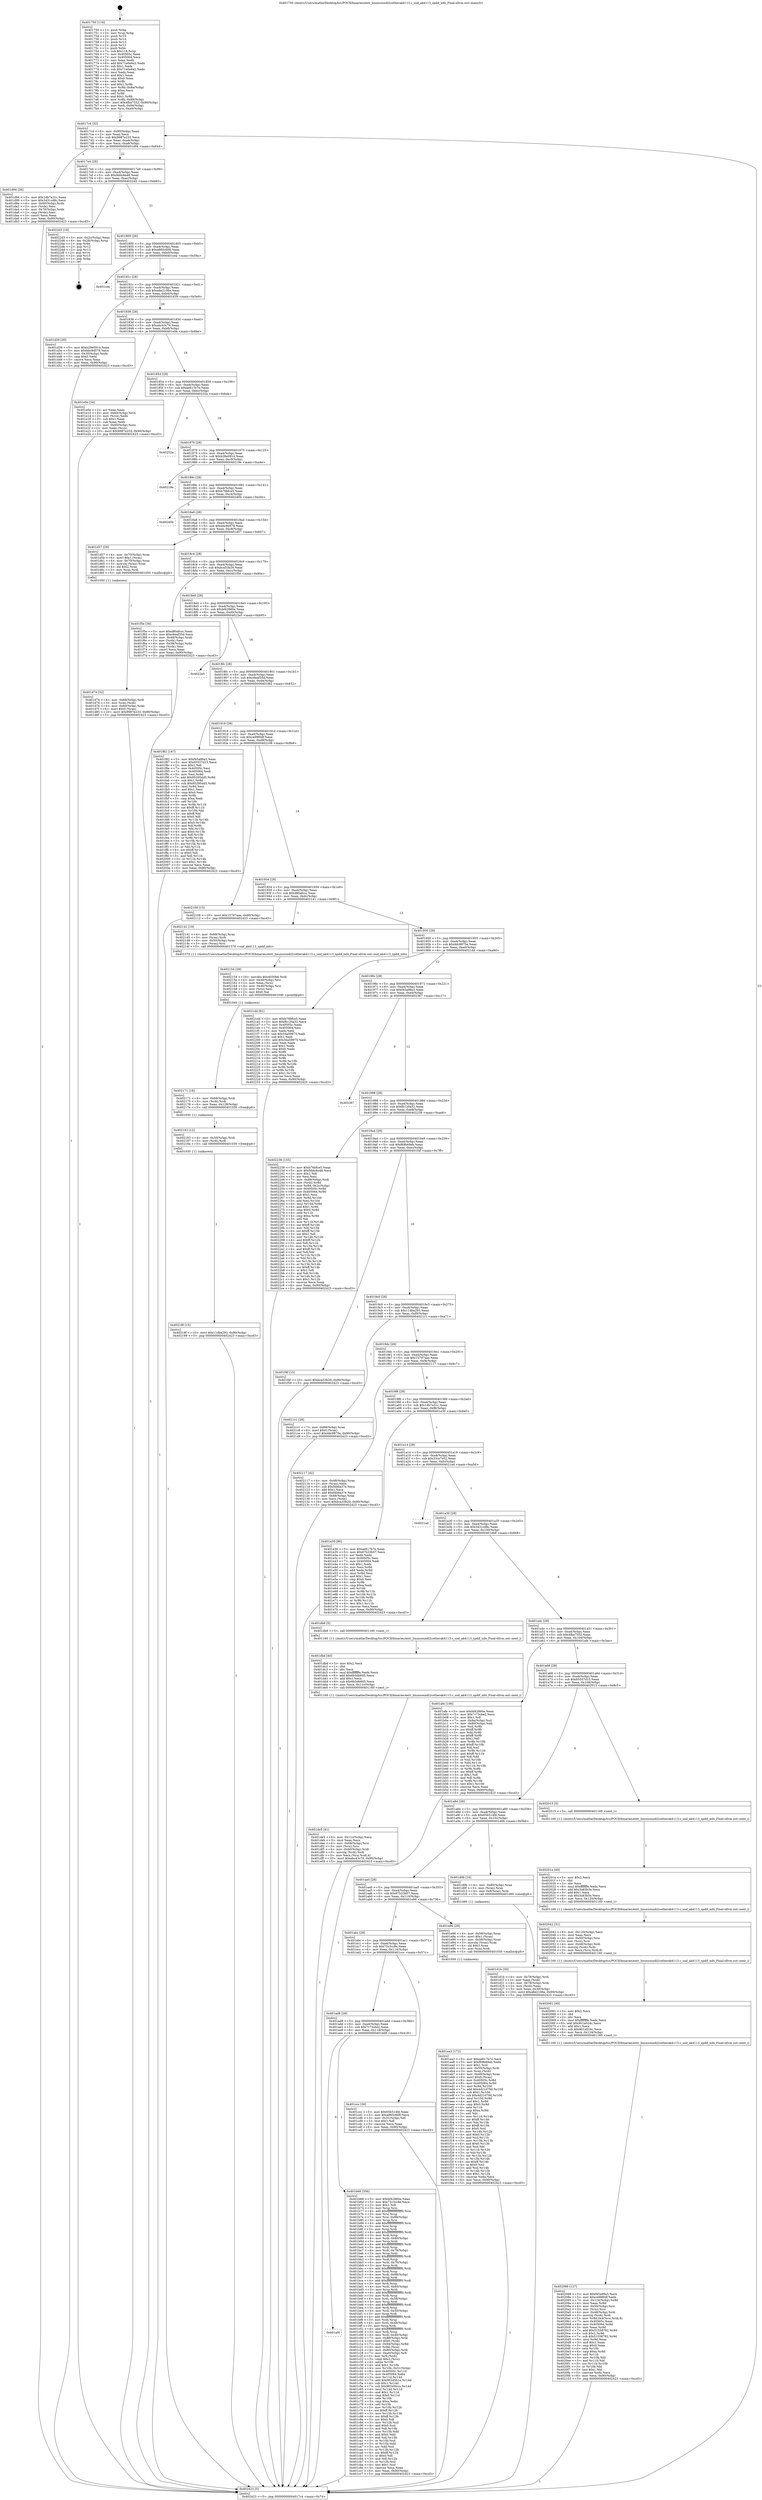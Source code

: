 digraph "0x401750" {
  label = "0x401750 (/mnt/c/Users/mathe/Desktop/tcc/POCII/binaries/extr_linuxsoundi2cotherak4113.c_snd_ak4113_spdif_info_Final-ollvm.out::main(0))"
  labelloc = "t"
  node[shape=record]

  Entry [label="",width=0.3,height=0.3,shape=circle,fillcolor=black,style=filled]
  "0x4017c4" [label="{
     0x4017c4 [32]\l
     | [instrs]\l
     &nbsp;&nbsp;0x4017c4 \<+6\>: mov -0x90(%rbp),%eax\l
     &nbsp;&nbsp;0x4017ca \<+2\>: mov %eax,%ecx\l
     &nbsp;&nbsp;0x4017cc \<+6\>: sub $0x9987e233,%ecx\l
     &nbsp;&nbsp;0x4017d2 \<+6\>: mov %eax,-0xa4(%rbp)\l
     &nbsp;&nbsp;0x4017d8 \<+6\>: mov %ecx,-0xa8(%rbp)\l
     &nbsp;&nbsp;0x4017de \<+6\>: je 0000000000401d94 \<main+0x644\>\l
  }"]
  "0x401d94" [label="{
     0x401d94 [36]\l
     | [instrs]\l
     &nbsp;&nbsp;0x401d94 \<+5\>: mov $0x1db7a31c,%eax\l
     &nbsp;&nbsp;0x401d99 \<+5\>: mov $0x3431cd8c,%ecx\l
     &nbsp;&nbsp;0x401d9e \<+4\>: mov -0x60(%rbp),%rdx\l
     &nbsp;&nbsp;0x401da2 \<+2\>: mov (%rdx),%esi\l
     &nbsp;&nbsp;0x401da4 \<+4\>: mov -0x70(%rbp),%rdx\l
     &nbsp;&nbsp;0x401da8 \<+2\>: cmp (%rdx),%esi\l
     &nbsp;&nbsp;0x401daa \<+3\>: cmovl %ecx,%eax\l
     &nbsp;&nbsp;0x401dad \<+6\>: mov %eax,-0x90(%rbp)\l
     &nbsp;&nbsp;0x401db3 \<+5\>: jmp 0000000000402423 \<main+0xcd3\>\l
  }"]
  "0x4017e4" [label="{
     0x4017e4 [28]\l
     | [instrs]\l
     &nbsp;&nbsp;0x4017e4 \<+5\>: jmp 00000000004017e9 \<main+0x99\>\l
     &nbsp;&nbsp;0x4017e9 \<+6\>: mov -0xa4(%rbp),%eax\l
     &nbsp;&nbsp;0x4017ef \<+5\>: sub $0x9ddc6e48,%eax\l
     &nbsp;&nbsp;0x4017f4 \<+6\>: mov %eax,-0xac(%rbp)\l
     &nbsp;&nbsp;0x4017fa \<+6\>: je 00000000004022d3 \<main+0xb83\>\l
  }"]
  Exit [label="",width=0.3,height=0.3,shape=circle,fillcolor=black,style=filled,peripheries=2]
  "0x4022d3" [label="{
     0x4022d3 [18]\l
     | [instrs]\l
     &nbsp;&nbsp;0x4022d3 \<+3\>: mov -0x2c(%rbp),%eax\l
     &nbsp;&nbsp;0x4022d6 \<+4\>: lea -0x28(%rbp),%rsp\l
     &nbsp;&nbsp;0x4022da \<+1\>: pop %rbx\l
     &nbsp;&nbsp;0x4022db \<+2\>: pop %r12\l
     &nbsp;&nbsp;0x4022dd \<+2\>: pop %r13\l
     &nbsp;&nbsp;0x4022df \<+2\>: pop %r14\l
     &nbsp;&nbsp;0x4022e1 \<+2\>: pop %r15\l
     &nbsp;&nbsp;0x4022e3 \<+1\>: pop %rbp\l
     &nbsp;&nbsp;0x4022e4 \<+1\>: ret\l
  }"]
  "0x401800" [label="{
     0x401800 [28]\l
     | [instrs]\l
     &nbsp;&nbsp;0x401800 \<+5\>: jmp 0000000000401805 \<main+0xb5\>\l
     &nbsp;&nbsp;0x401805 \<+6\>: mov -0xa4(%rbp),%eax\l
     &nbsp;&nbsp;0x40180b \<+5\>: sub $0xa865c608,%eax\l
     &nbsp;&nbsp;0x401810 \<+6\>: mov %eax,-0xb0(%rbp)\l
     &nbsp;&nbsp;0x401816 \<+6\>: je 0000000000401cea \<main+0x59a\>\l
  }"]
  "0x40218f" [label="{
     0x40218f [15]\l
     | [instrs]\l
     &nbsp;&nbsp;0x40218f \<+10\>: movl $0x11dba293,-0x90(%rbp)\l
     &nbsp;&nbsp;0x402199 \<+5\>: jmp 0000000000402423 \<main+0xcd3\>\l
  }"]
  "0x401cea" [label="{
     0x401cea\l
  }", style=dashed]
  "0x40181c" [label="{
     0x40181c [28]\l
     | [instrs]\l
     &nbsp;&nbsp;0x40181c \<+5\>: jmp 0000000000401821 \<main+0xd1\>\l
     &nbsp;&nbsp;0x401821 \<+6\>: mov -0xa4(%rbp),%eax\l
     &nbsp;&nbsp;0x401827 \<+5\>: sub $0xa8e2106e,%eax\l
     &nbsp;&nbsp;0x40182c \<+6\>: mov %eax,-0xb4(%rbp)\l
     &nbsp;&nbsp;0x401832 \<+6\>: je 0000000000401d39 \<main+0x5e9\>\l
  }"]
  "0x402183" [label="{
     0x402183 [12]\l
     | [instrs]\l
     &nbsp;&nbsp;0x402183 \<+4\>: mov -0x50(%rbp),%rdi\l
     &nbsp;&nbsp;0x402187 \<+3\>: mov (%rdi),%rdi\l
     &nbsp;&nbsp;0x40218a \<+5\>: call 0000000000401030 \<free@plt\>\l
     | [calls]\l
     &nbsp;&nbsp;0x401030 \{1\} (unknown)\l
  }"]
  "0x401d39" [label="{
     0x401d39 [30]\l
     | [instrs]\l
     &nbsp;&nbsp;0x401d39 \<+5\>: mov $0xb28e0914,%eax\l
     &nbsp;&nbsp;0x401d3e \<+5\>: mov $0xbbc9d578,%ecx\l
     &nbsp;&nbsp;0x401d43 \<+3\>: mov -0x30(%rbp),%edx\l
     &nbsp;&nbsp;0x401d46 \<+3\>: cmp $0x0,%edx\l
     &nbsp;&nbsp;0x401d49 \<+3\>: cmove %ecx,%eax\l
     &nbsp;&nbsp;0x401d4c \<+6\>: mov %eax,-0x90(%rbp)\l
     &nbsp;&nbsp;0x401d52 \<+5\>: jmp 0000000000402423 \<main+0xcd3\>\l
  }"]
  "0x401838" [label="{
     0x401838 [28]\l
     | [instrs]\l
     &nbsp;&nbsp;0x401838 \<+5\>: jmp 000000000040183d \<main+0xed\>\l
     &nbsp;&nbsp;0x40183d \<+6\>: mov -0xa4(%rbp),%eax\l
     &nbsp;&nbsp;0x401843 \<+5\>: sub $0xabc43c76,%eax\l
     &nbsp;&nbsp;0x401848 \<+6\>: mov %eax,-0xb8(%rbp)\l
     &nbsp;&nbsp;0x40184e \<+6\>: je 0000000000401e0e \<main+0x6be\>\l
  }"]
  "0x402171" [label="{
     0x402171 [18]\l
     | [instrs]\l
     &nbsp;&nbsp;0x402171 \<+4\>: mov -0x68(%rbp),%rdi\l
     &nbsp;&nbsp;0x402175 \<+3\>: mov (%rdi),%rdi\l
     &nbsp;&nbsp;0x402178 \<+6\>: mov %eax,-0x128(%rbp)\l
     &nbsp;&nbsp;0x40217e \<+5\>: call 0000000000401030 \<free@plt\>\l
     | [calls]\l
     &nbsp;&nbsp;0x401030 \{1\} (unknown)\l
  }"]
  "0x401e0e" [label="{
     0x401e0e [34]\l
     | [instrs]\l
     &nbsp;&nbsp;0x401e0e \<+2\>: xor %eax,%eax\l
     &nbsp;&nbsp;0x401e10 \<+4\>: mov -0x60(%rbp),%rcx\l
     &nbsp;&nbsp;0x401e14 \<+2\>: mov (%rcx),%edx\l
     &nbsp;&nbsp;0x401e16 \<+3\>: sub $0x1,%eax\l
     &nbsp;&nbsp;0x401e19 \<+2\>: sub %eax,%edx\l
     &nbsp;&nbsp;0x401e1b \<+4\>: mov -0x60(%rbp),%rcx\l
     &nbsp;&nbsp;0x401e1f \<+2\>: mov %edx,(%rcx)\l
     &nbsp;&nbsp;0x401e21 \<+10\>: movl $0x9987e233,-0x90(%rbp)\l
     &nbsp;&nbsp;0x401e2b \<+5\>: jmp 0000000000402423 \<main+0xcd3\>\l
  }"]
  "0x401854" [label="{
     0x401854 [28]\l
     | [instrs]\l
     &nbsp;&nbsp;0x401854 \<+5\>: jmp 0000000000401859 \<main+0x109\>\l
     &nbsp;&nbsp;0x401859 \<+6\>: mov -0xa4(%rbp),%eax\l
     &nbsp;&nbsp;0x40185f \<+5\>: sub $0xae617b7e,%eax\l
     &nbsp;&nbsp;0x401864 \<+6\>: mov %eax,-0xbc(%rbp)\l
     &nbsp;&nbsp;0x40186a \<+6\>: je 000000000040232a \<main+0xbda\>\l
  }"]
  "0x402154" [label="{
     0x402154 [29]\l
     | [instrs]\l
     &nbsp;&nbsp;0x402154 \<+10\>: movabs $0x4030b6,%rdi\l
     &nbsp;&nbsp;0x40215e \<+4\>: mov -0x40(%rbp),%rsi\l
     &nbsp;&nbsp;0x402162 \<+2\>: mov %eax,(%rsi)\l
     &nbsp;&nbsp;0x402164 \<+4\>: mov -0x40(%rbp),%rsi\l
     &nbsp;&nbsp;0x402168 \<+2\>: mov (%rsi),%esi\l
     &nbsp;&nbsp;0x40216a \<+2\>: mov $0x0,%al\l
     &nbsp;&nbsp;0x40216c \<+5\>: call 0000000000401040 \<printf@plt\>\l
     | [calls]\l
     &nbsp;&nbsp;0x401040 \{1\} (unknown)\l
  }"]
  "0x40232a" [label="{
     0x40232a\l
  }", style=dashed]
  "0x401870" [label="{
     0x401870 [28]\l
     | [instrs]\l
     &nbsp;&nbsp;0x401870 \<+5\>: jmp 0000000000401875 \<main+0x125\>\l
     &nbsp;&nbsp;0x401875 \<+6\>: mov -0xa4(%rbp),%eax\l
     &nbsp;&nbsp;0x40187b \<+5\>: sub $0xb28e0914,%eax\l
     &nbsp;&nbsp;0x401880 \<+6\>: mov %eax,-0xc0(%rbp)\l
     &nbsp;&nbsp;0x401886 \<+6\>: je 000000000040219e \<main+0xa4e\>\l
  }"]
  "0x402089" [label="{
     0x402089 [127]\l
     | [instrs]\l
     &nbsp;&nbsp;0x402089 \<+5\>: mov $0xf45a99a3,%ecx\l
     &nbsp;&nbsp;0x40208e \<+5\>: mov $0xce99f0df,%edx\l
     &nbsp;&nbsp;0x402093 \<+7\>: mov -0x124(%rbp),%r8d\l
     &nbsp;&nbsp;0x40209a \<+4\>: imul %eax,%r8d\l
     &nbsp;&nbsp;0x40209e \<+4\>: mov -0x50(%rbp),%rsi\l
     &nbsp;&nbsp;0x4020a2 \<+3\>: mov (%rsi),%rsi\l
     &nbsp;&nbsp;0x4020a5 \<+4\>: mov -0x48(%rbp),%rdi\l
     &nbsp;&nbsp;0x4020a9 \<+3\>: movslq (%rdi),%rdi\l
     &nbsp;&nbsp;0x4020ac \<+5\>: mov %r8d,0x4(%rsi,%rdi,8)\l
     &nbsp;&nbsp;0x4020b1 \<+7\>: mov 0x40505c,%eax\l
     &nbsp;&nbsp;0x4020b8 \<+8\>: mov 0x405064,%r8d\l
     &nbsp;&nbsp;0x4020c0 \<+3\>: mov %eax,%r9d\l
     &nbsp;&nbsp;0x4020c3 \<+7\>: add $0x51558782,%r9d\l
     &nbsp;&nbsp;0x4020ca \<+4\>: sub $0x1,%r9d\l
     &nbsp;&nbsp;0x4020ce \<+7\>: sub $0x51558782,%r9d\l
     &nbsp;&nbsp;0x4020d5 \<+4\>: imul %r9d,%eax\l
     &nbsp;&nbsp;0x4020d9 \<+3\>: and $0x1,%eax\l
     &nbsp;&nbsp;0x4020dc \<+3\>: cmp $0x0,%eax\l
     &nbsp;&nbsp;0x4020df \<+4\>: sete %r10b\l
     &nbsp;&nbsp;0x4020e3 \<+4\>: cmp $0xa,%r8d\l
     &nbsp;&nbsp;0x4020e7 \<+4\>: setl %r11b\l
     &nbsp;&nbsp;0x4020eb \<+3\>: mov %r10b,%bl\l
     &nbsp;&nbsp;0x4020ee \<+3\>: and %r11b,%bl\l
     &nbsp;&nbsp;0x4020f1 \<+3\>: xor %r11b,%r10b\l
     &nbsp;&nbsp;0x4020f4 \<+3\>: or %r10b,%bl\l
     &nbsp;&nbsp;0x4020f7 \<+3\>: test $0x1,%bl\l
     &nbsp;&nbsp;0x4020fa \<+3\>: cmovne %edx,%ecx\l
     &nbsp;&nbsp;0x4020fd \<+6\>: mov %ecx,-0x90(%rbp)\l
     &nbsp;&nbsp;0x402103 \<+5\>: jmp 0000000000402423 \<main+0xcd3\>\l
  }"]
  "0x40219e" [label="{
     0x40219e\l
  }", style=dashed]
  "0x40188c" [label="{
     0x40188c [28]\l
     | [instrs]\l
     &nbsp;&nbsp;0x40188c \<+5\>: jmp 0000000000401891 \<main+0x141\>\l
     &nbsp;&nbsp;0x401891 \<+6\>: mov -0xa4(%rbp),%eax\l
     &nbsp;&nbsp;0x401897 \<+5\>: sub $0xb76bfce5,%eax\l
     &nbsp;&nbsp;0x40189c \<+6\>: mov %eax,-0xc4(%rbp)\l
     &nbsp;&nbsp;0x4018a2 \<+6\>: je 000000000040240b \<main+0xcbb\>\l
  }"]
  "0x402061" [label="{
     0x402061 [40]\l
     | [instrs]\l
     &nbsp;&nbsp;0x402061 \<+5\>: mov $0x2,%ecx\l
     &nbsp;&nbsp;0x402066 \<+1\>: cltd\l
     &nbsp;&nbsp;0x402067 \<+2\>: idiv %ecx\l
     &nbsp;&nbsp;0x402069 \<+6\>: imul $0xfffffffe,%edx,%ecx\l
     &nbsp;&nbsp;0x40206f \<+6\>: add $0x901a024c,%ecx\l
     &nbsp;&nbsp;0x402075 \<+3\>: add $0x1,%ecx\l
     &nbsp;&nbsp;0x402078 \<+6\>: sub $0x901a024c,%ecx\l
     &nbsp;&nbsp;0x40207e \<+6\>: mov %ecx,-0x124(%rbp)\l
     &nbsp;&nbsp;0x402084 \<+5\>: call 0000000000401160 \<next_i\>\l
     | [calls]\l
     &nbsp;&nbsp;0x401160 \{1\} (/mnt/c/Users/mathe/Desktop/tcc/POCII/binaries/extr_linuxsoundi2cotherak4113.c_snd_ak4113_spdif_info_Final-ollvm.out::next_i)\l
  }"]
  "0x40240b" [label="{
     0x40240b\l
  }", style=dashed]
  "0x4018a8" [label="{
     0x4018a8 [28]\l
     | [instrs]\l
     &nbsp;&nbsp;0x4018a8 \<+5\>: jmp 00000000004018ad \<main+0x15d\>\l
     &nbsp;&nbsp;0x4018ad \<+6\>: mov -0xa4(%rbp),%eax\l
     &nbsp;&nbsp;0x4018b3 \<+5\>: sub $0xbbc9d578,%eax\l
     &nbsp;&nbsp;0x4018b8 \<+6\>: mov %eax,-0xc8(%rbp)\l
     &nbsp;&nbsp;0x4018be \<+6\>: je 0000000000401d57 \<main+0x607\>\l
  }"]
  "0x402042" [label="{
     0x402042 [31]\l
     | [instrs]\l
     &nbsp;&nbsp;0x402042 \<+6\>: mov -0x120(%rbp),%ecx\l
     &nbsp;&nbsp;0x402048 \<+3\>: imul %eax,%ecx\l
     &nbsp;&nbsp;0x40204b \<+4\>: mov -0x50(%rbp),%rsi\l
     &nbsp;&nbsp;0x40204f \<+3\>: mov (%rsi),%rsi\l
     &nbsp;&nbsp;0x402052 \<+4\>: mov -0x48(%rbp),%rdi\l
     &nbsp;&nbsp;0x402056 \<+3\>: movslq (%rdi),%rdi\l
     &nbsp;&nbsp;0x402059 \<+3\>: mov %ecx,(%rsi,%rdi,8)\l
     &nbsp;&nbsp;0x40205c \<+5\>: call 0000000000401160 \<next_i\>\l
     | [calls]\l
     &nbsp;&nbsp;0x401160 \{1\} (/mnt/c/Users/mathe/Desktop/tcc/POCII/binaries/extr_linuxsoundi2cotherak4113.c_snd_ak4113_spdif_info_Final-ollvm.out::next_i)\l
  }"]
  "0x401d57" [label="{
     0x401d57 [29]\l
     | [instrs]\l
     &nbsp;&nbsp;0x401d57 \<+4\>: mov -0x70(%rbp),%rax\l
     &nbsp;&nbsp;0x401d5b \<+6\>: movl $0x1,(%rax)\l
     &nbsp;&nbsp;0x401d61 \<+4\>: mov -0x70(%rbp),%rax\l
     &nbsp;&nbsp;0x401d65 \<+3\>: movslq (%rax),%rax\l
     &nbsp;&nbsp;0x401d68 \<+4\>: shl $0x2,%rax\l
     &nbsp;&nbsp;0x401d6c \<+3\>: mov %rax,%rdi\l
     &nbsp;&nbsp;0x401d6f \<+5\>: call 0000000000401050 \<malloc@plt\>\l
     | [calls]\l
     &nbsp;&nbsp;0x401050 \{1\} (unknown)\l
  }"]
  "0x4018c4" [label="{
     0x4018c4 [28]\l
     | [instrs]\l
     &nbsp;&nbsp;0x4018c4 \<+5\>: jmp 00000000004018c9 \<main+0x179\>\l
     &nbsp;&nbsp;0x4018c9 \<+6\>: mov -0xa4(%rbp),%eax\l
     &nbsp;&nbsp;0x4018cf \<+5\>: sub $0xbca33b29,%eax\l
     &nbsp;&nbsp;0x4018d4 \<+6\>: mov %eax,-0xcc(%rbp)\l
     &nbsp;&nbsp;0x4018da \<+6\>: je 0000000000401f5e \<main+0x80e\>\l
  }"]
  "0x40201a" [label="{
     0x40201a [40]\l
     | [instrs]\l
     &nbsp;&nbsp;0x40201a \<+5\>: mov $0x2,%ecx\l
     &nbsp;&nbsp;0x40201f \<+1\>: cltd\l
     &nbsp;&nbsp;0x402020 \<+2\>: idiv %ecx\l
     &nbsp;&nbsp;0x402022 \<+6\>: imul $0xfffffffe,%edx,%ecx\l
     &nbsp;&nbsp;0x402028 \<+6\>: add $0x3a83b3e,%ecx\l
     &nbsp;&nbsp;0x40202e \<+3\>: add $0x1,%ecx\l
     &nbsp;&nbsp;0x402031 \<+6\>: sub $0x3a83b3e,%ecx\l
     &nbsp;&nbsp;0x402037 \<+6\>: mov %ecx,-0x120(%rbp)\l
     &nbsp;&nbsp;0x40203d \<+5\>: call 0000000000401160 \<next_i\>\l
     | [calls]\l
     &nbsp;&nbsp;0x401160 \{1\} (/mnt/c/Users/mathe/Desktop/tcc/POCII/binaries/extr_linuxsoundi2cotherak4113.c_snd_ak4113_spdif_info_Final-ollvm.out::next_i)\l
  }"]
  "0x401f5e" [label="{
     0x401f5e [36]\l
     | [instrs]\l
     &nbsp;&nbsp;0x401f5e \<+5\>: mov $0xd80afccc,%eax\l
     &nbsp;&nbsp;0x401f63 \<+5\>: mov $0xc6eaf35d,%ecx\l
     &nbsp;&nbsp;0x401f68 \<+4\>: mov -0x48(%rbp),%rdx\l
     &nbsp;&nbsp;0x401f6c \<+2\>: mov (%rdx),%esi\l
     &nbsp;&nbsp;0x401f6e \<+4\>: mov -0x58(%rbp),%rdx\l
     &nbsp;&nbsp;0x401f72 \<+2\>: cmp (%rdx),%esi\l
     &nbsp;&nbsp;0x401f74 \<+3\>: cmovl %ecx,%eax\l
     &nbsp;&nbsp;0x401f77 \<+6\>: mov %eax,-0x90(%rbp)\l
     &nbsp;&nbsp;0x401f7d \<+5\>: jmp 0000000000402423 \<main+0xcd3\>\l
  }"]
  "0x4018e0" [label="{
     0x4018e0 [28]\l
     | [instrs]\l
     &nbsp;&nbsp;0x4018e0 \<+5\>: jmp 00000000004018e5 \<main+0x195\>\l
     &nbsp;&nbsp;0x4018e5 \<+6\>: mov -0xa4(%rbp),%eax\l
     &nbsp;&nbsp;0x4018eb \<+5\>: sub $0xbf42860e,%eax\l
     &nbsp;&nbsp;0x4018f0 \<+6\>: mov %eax,-0xd0(%rbp)\l
     &nbsp;&nbsp;0x4018f6 \<+6\>: je 00000000004022e5 \<main+0xb95\>\l
  }"]
  "0x401ea3" [label="{
     0x401ea3 [172]\l
     | [instrs]\l
     &nbsp;&nbsp;0x401ea3 \<+5\>: mov $0xae617b7e,%ecx\l
     &nbsp;&nbsp;0x401ea8 \<+5\>: mov $0xf69b69eb,%edx\l
     &nbsp;&nbsp;0x401ead \<+3\>: mov $0x1,%sil\l
     &nbsp;&nbsp;0x401eb0 \<+4\>: mov -0x50(%rbp),%rdi\l
     &nbsp;&nbsp;0x401eb4 \<+3\>: mov %rax,(%rdi)\l
     &nbsp;&nbsp;0x401eb7 \<+4\>: mov -0x48(%rbp),%rax\l
     &nbsp;&nbsp;0x401ebb \<+6\>: movl $0x0,(%rax)\l
     &nbsp;&nbsp;0x401ec1 \<+8\>: mov 0x40505c,%r8d\l
     &nbsp;&nbsp;0x401ec9 \<+8\>: mov 0x405064,%r9d\l
     &nbsp;&nbsp;0x401ed1 \<+3\>: mov %r8d,%r10d\l
     &nbsp;&nbsp;0x401ed4 \<+7\>: add $0x4d21d79d,%r10d\l
     &nbsp;&nbsp;0x401edb \<+4\>: sub $0x1,%r10d\l
     &nbsp;&nbsp;0x401edf \<+7\>: sub $0x4d21d79d,%r10d\l
     &nbsp;&nbsp;0x401ee6 \<+4\>: imul %r10d,%r8d\l
     &nbsp;&nbsp;0x401eea \<+4\>: and $0x1,%r8d\l
     &nbsp;&nbsp;0x401eee \<+4\>: cmp $0x0,%r8d\l
     &nbsp;&nbsp;0x401ef2 \<+4\>: sete %r11b\l
     &nbsp;&nbsp;0x401ef6 \<+4\>: cmp $0xa,%r9d\l
     &nbsp;&nbsp;0x401efa \<+3\>: setl %bl\l
     &nbsp;&nbsp;0x401efd \<+3\>: mov %r11b,%r14b\l
     &nbsp;&nbsp;0x401f00 \<+4\>: xor $0xff,%r14b\l
     &nbsp;&nbsp;0x401f04 \<+3\>: mov %bl,%r15b\l
     &nbsp;&nbsp;0x401f07 \<+4\>: xor $0xff,%r15b\l
     &nbsp;&nbsp;0x401f0b \<+4\>: xor $0x0,%sil\l
     &nbsp;&nbsp;0x401f0f \<+3\>: mov %r14b,%r12b\l
     &nbsp;&nbsp;0x401f12 \<+4\>: and $0x0,%r12b\l
     &nbsp;&nbsp;0x401f16 \<+3\>: and %sil,%r11b\l
     &nbsp;&nbsp;0x401f19 \<+3\>: mov %r15b,%r13b\l
     &nbsp;&nbsp;0x401f1c \<+4\>: and $0x0,%r13b\l
     &nbsp;&nbsp;0x401f20 \<+3\>: and %sil,%bl\l
     &nbsp;&nbsp;0x401f23 \<+3\>: or %r11b,%r12b\l
     &nbsp;&nbsp;0x401f26 \<+3\>: or %bl,%r13b\l
     &nbsp;&nbsp;0x401f29 \<+3\>: xor %r13b,%r12b\l
     &nbsp;&nbsp;0x401f2c \<+3\>: or %r15b,%r14b\l
     &nbsp;&nbsp;0x401f2f \<+4\>: xor $0xff,%r14b\l
     &nbsp;&nbsp;0x401f33 \<+4\>: or $0x0,%sil\l
     &nbsp;&nbsp;0x401f37 \<+3\>: and %sil,%r14b\l
     &nbsp;&nbsp;0x401f3a \<+3\>: or %r14b,%r12b\l
     &nbsp;&nbsp;0x401f3d \<+4\>: test $0x1,%r12b\l
     &nbsp;&nbsp;0x401f41 \<+3\>: cmovne %edx,%ecx\l
     &nbsp;&nbsp;0x401f44 \<+6\>: mov %ecx,-0x90(%rbp)\l
     &nbsp;&nbsp;0x401f4a \<+5\>: jmp 0000000000402423 \<main+0xcd3\>\l
  }"]
  "0x4022e5" [label="{
     0x4022e5\l
  }", style=dashed]
  "0x4018fc" [label="{
     0x4018fc [28]\l
     | [instrs]\l
     &nbsp;&nbsp;0x4018fc \<+5\>: jmp 0000000000401901 \<main+0x1b1\>\l
     &nbsp;&nbsp;0x401901 \<+6\>: mov -0xa4(%rbp),%eax\l
     &nbsp;&nbsp;0x401907 \<+5\>: sub $0xc6eaf35d,%eax\l
     &nbsp;&nbsp;0x40190c \<+6\>: mov %eax,-0xd4(%rbp)\l
     &nbsp;&nbsp;0x401912 \<+6\>: je 0000000000401f82 \<main+0x832\>\l
  }"]
  "0x401de5" [label="{
     0x401de5 [41]\l
     | [instrs]\l
     &nbsp;&nbsp;0x401de5 \<+6\>: mov -0x11c(%rbp),%ecx\l
     &nbsp;&nbsp;0x401deb \<+3\>: imul %eax,%ecx\l
     &nbsp;&nbsp;0x401dee \<+4\>: mov -0x68(%rbp),%rsi\l
     &nbsp;&nbsp;0x401df2 \<+3\>: mov (%rsi),%rsi\l
     &nbsp;&nbsp;0x401df5 \<+4\>: mov -0x60(%rbp),%rdi\l
     &nbsp;&nbsp;0x401df9 \<+3\>: movslq (%rdi),%rdi\l
     &nbsp;&nbsp;0x401dfc \<+3\>: mov %ecx,(%rsi,%rdi,4)\l
     &nbsp;&nbsp;0x401dff \<+10\>: movl $0xabc43c76,-0x90(%rbp)\l
     &nbsp;&nbsp;0x401e09 \<+5\>: jmp 0000000000402423 \<main+0xcd3\>\l
  }"]
  "0x401f82" [label="{
     0x401f82 [147]\l
     | [instrs]\l
     &nbsp;&nbsp;0x401f82 \<+5\>: mov $0xf45a99a3,%eax\l
     &nbsp;&nbsp;0x401f87 \<+5\>: mov $0x65557d15,%ecx\l
     &nbsp;&nbsp;0x401f8c \<+2\>: mov $0x1,%dl\l
     &nbsp;&nbsp;0x401f8e \<+7\>: mov 0x40505c,%esi\l
     &nbsp;&nbsp;0x401f95 \<+7\>: mov 0x405064,%edi\l
     &nbsp;&nbsp;0x401f9c \<+3\>: mov %esi,%r8d\l
     &nbsp;&nbsp;0x401f9f \<+7\>: add $0x85295dd5,%r8d\l
     &nbsp;&nbsp;0x401fa6 \<+4\>: sub $0x1,%r8d\l
     &nbsp;&nbsp;0x401faa \<+7\>: sub $0x85295dd5,%r8d\l
     &nbsp;&nbsp;0x401fb1 \<+4\>: imul %r8d,%esi\l
     &nbsp;&nbsp;0x401fb5 \<+3\>: and $0x1,%esi\l
     &nbsp;&nbsp;0x401fb8 \<+3\>: cmp $0x0,%esi\l
     &nbsp;&nbsp;0x401fbb \<+4\>: sete %r9b\l
     &nbsp;&nbsp;0x401fbf \<+3\>: cmp $0xa,%edi\l
     &nbsp;&nbsp;0x401fc2 \<+4\>: setl %r10b\l
     &nbsp;&nbsp;0x401fc6 \<+3\>: mov %r9b,%r11b\l
     &nbsp;&nbsp;0x401fc9 \<+4\>: xor $0xff,%r11b\l
     &nbsp;&nbsp;0x401fcd \<+3\>: mov %r10b,%bl\l
     &nbsp;&nbsp;0x401fd0 \<+3\>: xor $0xff,%bl\l
     &nbsp;&nbsp;0x401fd3 \<+3\>: xor $0x0,%dl\l
     &nbsp;&nbsp;0x401fd6 \<+3\>: mov %r11b,%r14b\l
     &nbsp;&nbsp;0x401fd9 \<+4\>: and $0x0,%r14b\l
     &nbsp;&nbsp;0x401fdd \<+3\>: and %dl,%r9b\l
     &nbsp;&nbsp;0x401fe0 \<+3\>: mov %bl,%r15b\l
     &nbsp;&nbsp;0x401fe3 \<+4\>: and $0x0,%r15b\l
     &nbsp;&nbsp;0x401fe7 \<+3\>: and %dl,%r10b\l
     &nbsp;&nbsp;0x401fea \<+3\>: or %r9b,%r14b\l
     &nbsp;&nbsp;0x401fed \<+3\>: or %r10b,%r15b\l
     &nbsp;&nbsp;0x401ff0 \<+3\>: xor %r15b,%r14b\l
     &nbsp;&nbsp;0x401ff3 \<+3\>: or %bl,%r11b\l
     &nbsp;&nbsp;0x401ff6 \<+4\>: xor $0xff,%r11b\l
     &nbsp;&nbsp;0x401ffa \<+3\>: or $0x0,%dl\l
     &nbsp;&nbsp;0x401ffd \<+3\>: and %dl,%r11b\l
     &nbsp;&nbsp;0x402000 \<+3\>: or %r11b,%r14b\l
     &nbsp;&nbsp;0x402003 \<+4\>: test $0x1,%r14b\l
     &nbsp;&nbsp;0x402007 \<+3\>: cmovne %ecx,%eax\l
     &nbsp;&nbsp;0x40200a \<+6\>: mov %eax,-0x90(%rbp)\l
     &nbsp;&nbsp;0x402010 \<+5\>: jmp 0000000000402423 \<main+0xcd3\>\l
  }"]
  "0x401918" [label="{
     0x401918 [28]\l
     | [instrs]\l
     &nbsp;&nbsp;0x401918 \<+5\>: jmp 000000000040191d \<main+0x1cd\>\l
     &nbsp;&nbsp;0x40191d \<+6\>: mov -0xa4(%rbp),%eax\l
     &nbsp;&nbsp;0x401923 \<+5\>: sub $0xce99f0df,%eax\l
     &nbsp;&nbsp;0x401928 \<+6\>: mov %eax,-0xd8(%rbp)\l
     &nbsp;&nbsp;0x40192e \<+6\>: je 0000000000402108 \<main+0x9b8\>\l
  }"]
  "0x401dbd" [label="{
     0x401dbd [40]\l
     | [instrs]\l
     &nbsp;&nbsp;0x401dbd \<+5\>: mov $0x2,%ecx\l
     &nbsp;&nbsp;0x401dc2 \<+1\>: cltd\l
     &nbsp;&nbsp;0x401dc3 \<+2\>: idiv %ecx\l
     &nbsp;&nbsp;0x401dc5 \<+6\>: imul $0xfffffffe,%edx,%ecx\l
     &nbsp;&nbsp;0x401dcb \<+6\>: add $0x6b3db605,%ecx\l
     &nbsp;&nbsp;0x401dd1 \<+3\>: add $0x1,%ecx\l
     &nbsp;&nbsp;0x401dd4 \<+6\>: sub $0x6b3db605,%ecx\l
     &nbsp;&nbsp;0x401dda \<+6\>: mov %ecx,-0x11c(%rbp)\l
     &nbsp;&nbsp;0x401de0 \<+5\>: call 0000000000401160 \<next_i\>\l
     | [calls]\l
     &nbsp;&nbsp;0x401160 \{1\} (/mnt/c/Users/mathe/Desktop/tcc/POCII/binaries/extr_linuxsoundi2cotherak4113.c_snd_ak4113_spdif_info_Final-ollvm.out::next_i)\l
  }"]
  "0x402108" [label="{
     0x402108 [15]\l
     | [instrs]\l
     &nbsp;&nbsp;0x402108 \<+10\>: movl $0x15797aae,-0x90(%rbp)\l
     &nbsp;&nbsp;0x402112 \<+5\>: jmp 0000000000402423 \<main+0xcd3\>\l
  }"]
  "0x401934" [label="{
     0x401934 [28]\l
     | [instrs]\l
     &nbsp;&nbsp;0x401934 \<+5\>: jmp 0000000000401939 \<main+0x1e9\>\l
     &nbsp;&nbsp;0x401939 \<+6\>: mov -0xa4(%rbp),%eax\l
     &nbsp;&nbsp;0x40193f \<+5\>: sub $0xd80afccc,%eax\l
     &nbsp;&nbsp;0x401944 \<+6\>: mov %eax,-0xdc(%rbp)\l
     &nbsp;&nbsp;0x40194a \<+6\>: je 0000000000402141 \<main+0x9f1\>\l
  }"]
  "0x401d74" [label="{
     0x401d74 [32]\l
     | [instrs]\l
     &nbsp;&nbsp;0x401d74 \<+4\>: mov -0x68(%rbp),%rdi\l
     &nbsp;&nbsp;0x401d78 \<+3\>: mov %rax,(%rdi)\l
     &nbsp;&nbsp;0x401d7b \<+4\>: mov -0x60(%rbp),%rax\l
     &nbsp;&nbsp;0x401d7f \<+6\>: movl $0x0,(%rax)\l
     &nbsp;&nbsp;0x401d85 \<+10\>: movl $0x9987e233,-0x90(%rbp)\l
     &nbsp;&nbsp;0x401d8f \<+5\>: jmp 0000000000402423 \<main+0xcd3\>\l
  }"]
  "0x402141" [label="{
     0x402141 [19]\l
     | [instrs]\l
     &nbsp;&nbsp;0x402141 \<+4\>: mov -0x68(%rbp),%rax\l
     &nbsp;&nbsp;0x402145 \<+3\>: mov (%rax),%rdi\l
     &nbsp;&nbsp;0x402148 \<+4\>: mov -0x50(%rbp),%rax\l
     &nbsp;&nbsp;0x40214c \<+3\>: mov (%rax),%rsi\l
     &nbsp;&nbsp;0x40214f \<+5\>: call 0000000000401570 \<snd_ak4113_spdif_info\>\l
     | [calls]\l
     &nbsp;&nbsp;0x401570 \{1\} (/mnt/c/Users/mathe/Desktop/tcc/POCII/binaries/extr_linuxsoundi2cotherak4113.c_snd_ak4113_spdif_info_Final-ollvm.out::snd_ak4113_spdif_info)\l
  }"]
  "0x401950" [label="{
     0x401950 [28]\l
     | [instrs]\l
     &nbsp;&nbsp;0x401950 \<+5\>: jmp 0000000000401955 \<main+0x205\>\l
     &nbsp;&nbsp;0x401955 \<+6\>: mov -0xa4(%rbp),%eax\l
     &nbsp;&nbsp;0x40195b \<+5\>: sub $0xddc9875e,%eax\l
     &nbsp;&nbsp;0x401960 \<+6\>: mov %eax,-0xe0(%rbp)\l
     &nbsp;&nbsp;0x401966 \<+6\>: je 00000000004021dd \<main+0xa8d\>\l
  }"]
  "0x401d1b" [label="{
     0x401d1b [30]\l
     | [instrs]\l
     &nbsp;&nbsp;0x401d1b \<+4\>: mov -0x78(%rbp),%rdi\l
     &nbsp;&nbsp;0x401d1f \<+2\>: mov %eax,(%rdi)\l
     &nbsp;&nbsp;0x401d21 \<+4\>: mov -0x78(%rbp),%rdi\l
     &nbsp;&nbsp;0x401d25 \<+2\>: mov (%rdi),%eax\l
     &nbsp;&nbsp;0x401d27 \<+3\>: mov %eax,-0x30(%rbp)\l
     &nbsp;&nbsp;0x401d2a \<+10\>: movl $0xa8e2106e,-0x90(%rbp)\l
     &nbsp;&nbsp;0x401d34 \<+5\>: jmp 0000000000402423 \<main+0xcd3\>\l
  }"]
  "0x4021dd" [label="{
     0x4021dd [91]\l
     | [instrs]\l
     &nbsp;&nbsp;0x4021dd \<+5\>: mov $0xb76bfce5,%eax\l
     &nbsp;&nbsp;0x4021e2 \<+5\>: mov $0xf6120a32,%ecx\l
     &nbsp;&nbsp;0x4021e7 \<+7\>: mov 0x40505c,%edx\l
     &nbsp;&nbsp;0x4021ee \<+7\>: mov 0x405064,%esi\l
     &nbsp;&nbsp;0x4021f5 \<+2\>: mov %edx,%edi\l
     &nbsp;&nbsp;0x4021f7 \<+6\>: sub $0x34a59975,%edi\l
     &nbsp;&nbsp;0x4021fd \<+3\>: sub $0x1,%edi\l
     &nbsp;&nbsp;0x402200 \<+6\>: add $0x34a59975,%edi\l
     &nbsp;&nbsp;0x402206 \<+3\>: imul %edi,%edx\l
     &nbsp;&nbsp;0x402209 \<+3\>: and $0x1,%edx\l
     &nbsp;&nbsp;0x40220c \<+3\>: cmp $0x0,%edx\l
     &nbsp;&nbsp;0x40220f \<+4\>: sete %r8b\l
     &nbsp;&nbsp;0x402213 \<+3\>: cmp $0xa,%esi\l
     &nbsp;&nbsp;0x402216 \<+4\>: setl %r9b\l
     &nbsp;&nbsp;0x40221a \<+3\>: mov %r8b,%r10b\l
     &nbsp;&nbsp;0x40221d \<+3\>: and %r9b,%r10b\l
     &nbsp;&nbsp;0x402220 \<+3\>: xor %r9b,%r8b\l
     &nbsp;&nbsp;0x402223 \<+3\>: or %r8b,%r10b\l
     &nbsp;&nbsp;0x402226 \<+4\>: test $0x1,%r10b\l
     &nbsp;&nbsp;0x40222a \<+3\>: cmovne %ecx,%eax\l
     &nbsp;&nbsp;0x40222d \<+6\>: mov %eax,-0x90(%rbp)\l
     &nbsp;&nbsp;0x402233 \<+5\>: jmp 0000000000402423 \<main+0xcd3\>\l
  }"]
  "0x40196c" [label="{
     0x40196c [28]\l
     | [instrs]\l
     &nbsp;&nbsp;0x40196c \<+5\>: jmp 0000000000401971 \<main+0x221\>\l
     &nbsp;&nbsp;0x401971 \<+6\>: mov -0xa4(%rbp),%eax\l
     &nbsp;&nbsp;0x401977 \<+5\>: sub $0xf45a99a3,%eax\l
     &nbsp;&nbsp;0x40197c \<+6\>: mov %eax,-0xe4(%rbp)\l
     &nbsp;&nbsp;0x401982 \<+6\>: je 0000000000402367 \<main+0xc17\>\l
  }"]
  "0x401af4" [label="{
     0x401af4\l
  }", style=dashed]
  "0x402367" [label="{
     0x402367\l
  }", style=dashed]
  "0x401988" [label="{
     0x401988 [28]\l
     | [instrs]\l
     &nbsp;&nbsp;0x401988 \<+5\>: jmp 000000000040198d \<main+0x23d\>\l
     &nbsp;&nbsp;0x40198d \<+6\>: mov -0xa4(%rbp),%eax\l
     &nbsp;&nbsp;0x401993 \<+5\>: sub $0xf6120a32,%eax\l
     &nbsp;&nbsp;0x401998 \<+6\>: mov %eax,-0xe8(%rbp)\l
     &nbsp;&nbsp;0x40199e \<+6\>: je 0000000000402238 \<main+0xae8\>\l
  }"]
  "0x401b68" [label="{
     0x401b68 [356]\l
     | [instrs]\l
     &nbsp;&nbsp;0x401b68 \<+5\>: mov $0xbf42860e,%eax\l
     &nbsp;&nbsp;0x401b6d \<+5\>: mov $0x72c3cc8e,%ecx\l
     &nbsp;&nbsp;0x401b72 \<+2\>: mov $0x1,%dl\l
     &nbsp;&nbsp;0x401b74 \<+3\>: mov %rsp,%rsi\l
     &nbsp;&nbsp;0x401b77 \<+4\>: add $0xfffffffffffffff0,%rsi\l
     &nbsp;&nbsp;0x401b7b \<+3\>: mov %rsi,%rsp\l
     &nbsp;&nbsp;0x401b7e \<+7\>: mov %rsi,-0x88(%rbp)\l
     &nbsp;&nbsp;0x401b85 \<+3\>: mov %rsp,%rsi\l
     &nbsp;&nbsp;0x401b88 \<+4\>: add $0xfffffffffffffff0,%rsi\l
     &nbsp;&nbsp;0x401b8c \<+3\>: mov %rsi,%rsp\l
     &nbsp;&nbsp;0x401b8f \<+3\>: mov %rsp,%rdi\l
     &nbsp;&nbsp;0x401b92 \<+4\>: add $0xfffffffffffffff0,%rdi\l
     &nbsp;&nbsp;0x401b96 \<+3\>: mov %rdi,%rsp\l
     &nbsp;&nbsp;0x401b99 \<+4\>: mov %rdi,-0x80(%rbp)\l
     &nbsp;&nbsp;0x401b9d \<+3\>: mov %rsp,%rdi\l
     &nbsp;&nbsp;0x401ba0 \<+4\>: add $0xfffffffffffffff0,%rdi\l
     &nbsp;&nbsp;0x401ba4 \<+3\>: mov %rdi,%rsp\l
     &nbsp;&nbsp;0x401ba7 \<+4\>: mov %rdi,-0x78(%rbp)\l
     &nbsp;&nbsp;0x401bab \<+3\>: mov %rsp,%rdi\l
     &nbsp;&nbsp;0x401bae \<+4\>: add $0xfffffffffffffff0,%rdi\l
     &nbsp;&nbsp;0x401bb2 \<+3\>: mov %rdi,%rsp\l
     &nbsp;&nbsp;0x401bb5 \<+4\>: mov %rdi,-0x70(%rbp)\l
     &nbsp;&nbsp;0x401bb9 \<+3\>: mov %rsp,%rdi\l
     &nbsp;&nbsp;0x401bbc \<+4\>: add $0xfffffffffffffff0,%rdi\l
     &nbsp;&nbsp;0x401bc0 \<+3\>: mov %rdi,%rsp\l
     &nbsp;&nbsp;0x401bc3 \<+4\>: mov %rdi,-0x68(%rbp)\l
     &nbsp;&nbsp;0x401bc7 \<+3\>: mov %rsp,%rdi\l
     &nbsp;&nbsp;0x401bca \<+4\>: add $0xfffffffffffffff0,%rdi\l
     &nbsp;&nbsp;0x401bce \<+3\>: mov %rdi,%rsp\l
     &nbsp;&nbsp;0x401bd1 \<+4\>: mov %rdi,-0x60(%rbp)\l
     &nbsp;&nbsp;0x401bd5 \<+3\>: mov %rsp,%rdi\l
     &nbsp;&nbsp;0x401bd8 \<+4\>: add $0xfffffffffffffff0,%rdi\l
     &nbsp;&nbsp;0x401bdc \<+3\>: mov %rdi,%rsp\l
     &nbsp;&nbsp;0x401bdf \<+4\>: mov %rdi,-0x58(%rbp)\l
     &nbsp;&nbsp;0x401be3 \<+3\>: mov %rsp,%rdi\l
     &nbsp;&nbsp;0x401be6 \<+4\>: add $0xfffffffffffffff0,%rdi\l
     &nbsp;&nbsp;0x401bea \<+3\>: mov %rdi,%rsp\l
     &nbsp;&nbsp;0x401bed \<+4\>: mov %rdi,-0x50(%rbp)\l
     &nbsp;&nbsp;0x401bf1 \<+3\>: mov %rsp,%rdi\l
     &nbsp;&nbsp;0x401bf4 \<+4\>: add $0xfffffffffffffff0,%rdi\l
     &nbsp;&nbsp;0x401bf8 \<+3\>: mov %rdi,%rsp\l
     &nbsp;&nbsp;0x401bfb \<+4\>: mov %rdi,-0x48(%rbp)\l
     &nbsp;&nbsp;0x401bff \<+3\>: mov %rsp,%rdi\l
     &nbsp;&nbsp;0x401c02 \<+4\>: add $0xfffffffffffffff0,%rdi\l
     &nbsp;&nbsp;0x401c06 \<+3\>: mov %rdi,%rsp\l
     &nbsp;&nbsp;0x401c09 \<+4\>: mov %rdi,-0x40(%rbp)\l
     &nbsp;&nbsp;0x401c0d \<+7\>: mov -0x88(%rbp),%rdi\l
     &nbsp;&nbsp;0x401c14 \<+6\>: movl $0x0,(%rdi)\l
     &nbsp;&nbsp;0x401c1a \<+7\>: mov -0x94(%rbp),%r8d\l
     &nbsp;&nbsp;0x401c21 \<+3\>: mov %r8d,(%rsi)\l
     &nbsp;&nbsp;0x401c24 \<+4\>: mov -0x80(%rbp),%rdi\l
     &nbsp;&nbsp;0x401c28 \<+7\>: mov -0xa0(%rbp),%r9\l
     &nbsp;&nbsp;0x401c2f \<+3\>: mov %r9,(%rdi)\l
     &nbsp;&nbsp;0x401c32 \<+3\>: cmpl $0x2,(%rsi)\l
     &nbsp;&nbsp;0x401c35 \<+4\>: setne %r10b\l
     &nbsp;&nbsp;0x401c39 \<+4\>: and $0x1,%r10b\l
     &nbsp;&nbsp;0x401c3d \<+4\>: mov %r10b,-0x31(%rbp)\l
     &nbsp;&nbsp;0x401c41 \<+8\>: mov 0x40505c,%r11d\l
     &nbsp;&nbsp;0x401c49 \<+7\>: mov 0x405064,%ebx\l
     &nbsp;&nbsp;0x401c50 \<+3\>: mov %r11d,%r14d\l
     &nbsp;&nbsp;0x401c53 \<+7\>: add $0x96345b1a,%r14d\l
     &nbsp;&nbsp;0x401c5a \<+4\>: sub $0x1,%r14d\l
     &nbsp;&nbsp;0x401c5e \<+7\>: sub $0x96345b1a,%r14d\l
     &nbsp;&nbsp;0x401c65 \<+4\>: imul %r14d,%r11d\l
     &nbsp;&nbsp;0x401c69 \<+4\>: and $0x1,%r11d\l
     &nbsp;&nbsp;0x401c6d \<+4\>: cmp $0x0,%r11d\l
     &nbsp;&nbsp;0x401c71 \<+4\>: sete %r10b\l
     &nbsp;&nbsp;0x401c75 \<+3\>: cmp $0xa,%ebx\l
     &nbsp;&nbsp;0x401c78 \<+4\>: setl %r15b\l
     &nbsp;&nbsp;0x401c7c \<+3\>: mov %r10b,%r12b\l
     &nbsp;&nbsp;0x401c7f \<+4\>: xor $0xff,%r12b\l
     &nbsp;&nbsp;0x401c83 \<+3\>: mov %r15b,%r13b\l
     &nbsp;&nbsp;0x401c86 \<+4\>: xor $0xff,%r13b\l
     &nbsp;&nbsp;0x401c8a \<+3\>: xor $0x0,%dl\l
     &nbsp;&nbsp;0x401c8d \<+3\>: mov %r12b,%sil\l
     &nbsp;&nbsp;0x401c90 \<+4\>: and $0x0,%sil\l
     &nbsp;&nbsp;0x401c94 \<+3\>: and %dl,%r10b\l
     &nbsp;&nbsp;0x401c97 \<+3\>: mov %r13b,%dil\l
     &nbsp;&nbsp;0x401c9a \<+4\>: and $0x0,%dil\l
     &nbsp;&nbsp;0x401c9e \<+3\>: and %dl,%r15b\l
     &nbsp;&nbsp;0x401ca1 \<+3\>: or %r10b,%sil\l
     &nbsp;&nbsp;0x401ca4 \<+3\>: or %r15b,%dil\l
     &nbsp;&nbsp;0x401ca7 \<+3\>: xor %dil,%sil\l
     &nbsp;&nbsp;0x401caa \<+3\>: or %r13b,%r12b\l
     &nbsp;&nbsp;0x401cad \<+4\>: xor $0xff,%r12b\l
     &nbsp;&nbsp;0x401cb1 \<+3\>: or $0x0,%dl\l
     &nbsp;&nbsp;0x401cb4 \<+3\>: and %dl,%r12b\l
     &nbsp;&nbsp;0x401cb7 \<+3\>: or %r12b,%sil\l
     &nbsp;&nbsp;0x401cba \<+4\>: test $0x1,%sil\l
     &nbsp;&nbsp;0x401cbe \<+3\>: cmovne %ecx,%eax\l
     &nbsp;&nbsp;0x401cc1 \<+6\>: mov %eax,-0x90(%rbp)\l
     &nbsp;&nbsp;0x401cc7 \<+5\>: jmp 0000000000402423 \<main+0xcd3\>\l
  }"]
  "0x402238" [label="{
     0x402238 [155]\l
     | [instrs]\l
     &nbsp;&nbsp;0x402238 \<+5\>: mov $0xb76bfce5,%eax\l
     &nbsp;&nbsp;0x40223d \<+5\>: mov $0x9ddc6e48,%ecx\l
     &nbsp;&nbsp;0x402242 \<+2\>: mov $0x1,%dl\l
     &nbsp;&nbsp;0x402244 \<+2\>: xor %esi,%esi\l
     &nbsp;&nbsp;0x402246 \<+7\>: mov -0x88(%rbp),%rdi\l
     &nbsp;&nbsp;0x40224d \<+3\>: mov (%rdi),%r8d\l
     &nbsp;&nbsp;0x402250 \<+4\>: mov %r8d,-0x2c(%rbp)\l
     &nbsp;&nbsp;0x402254 \<+8\>: mov 0x40505c,%r8d\l
     &nbsp;&nbsp;0x40225c \<+8\>: mov 0x405064,%r9d\l
     &nbsp;&nbsp;0x402264 \<+3\>: sub $0x1,%esi\l
     &nbsp;&nbsp;0x402267 \<+3\>: mov %r8d,%r10d\l
     &nbsp;&nbsp;0x40226a \<+3\>: add %esi,%r10d\l
     &nbsp;&nbsp;0x40226d \<+4\>: imul %r10d,%r8d\l
     &nbsp;&nbsp;0x402271 \<+4\>: and $0x1,%r8d\l
     &nbsp;&nbsp;0x402275 \<+4\>: cmp $0x0,%r8d\l
     &nbsp;&nbsp;0x402279 \<+4\>: sete %r11b\l
     &nbsp;&nbsp;0x40227d \<+4\>: cmp $0xa,%r9d\l
     &nbsp;&nbsp;0x402281 \<+3\>: setl %bl\l
     &nbsp;&nbsp;0x402284 \<+3\>: mov %r11b,%r14b\l
     &nbsp;&nbsp;0x402287 \<+4\>: xor $0xff,%r14b\l
     &nbsp;&nbsp;0x40228b \<+3\>: mov %bl,%r15b\l
     &nbsp;&nbsp;0x40228e \<+4\>: xor $0xff,%r15b\l
     &nbsp;&nbsp;0x402292 \<+3\>: xor $0x1,%dl\l
     &nbsp;&nbsp;0x402295 \<+3\>: mov %r14b,%r12b\l
     &nbsp;&nbsp;0x402298 \<+4\>: and $0xff,%r12b\l
     &nbsp;&nbsp;0x40229c \<+3\>: and %dl,%r11b\l
     &nbsp;&nbsp;0x40229f \<+3\>: mov %r15b,%r13b\l
     &nbsp;&nbsp;0x4022a2 \<+4\>: and $0xff,%r13b\l
     &nbsp;&nbsp;0x4022a6 \<+2\>: and %dl,%bl\l
     &nbsp;&nbsp;0x4022a8 \<+3\>: or %r11b,%r12b\l
     &nbsp;&nbsp;0x4022ab \<+3\>: or %bl,%r13b\l
     &nbsp;&nbsp;0x4022ae \<+3\>: xor %r13b,%r12b\l
     &nbsp;&nbsp;0x4022b1 \<+3\>: or %r15b,%r14b\l
     &nbsp;&nbsp;0x4022b4 \<+4\>: xor $0xff,%r14b\l
     &nbsp;&nbsp;0x4022b8 \<+3\>: or $0x1,%dl\l
     &nbsp;&nbsp;0x4022bb \<+3\>: and %dl,%r14b\l
     &nbsp;&nbsp;0x4022be \<+3\>: or %r14b,%r12b\l
     &nbsp;&nbsp;0x4022c1 \<+4\>: test $0x1,%r12b\l
     &nbsp;&nbsp;0x4022c5 \<+3\>: cmovne %ecx,%eax\l
     &nbsp;&nbsp;0x4022c8 \<+6\>: mov %eax,-0x90(%rbp)\l
     &nbsp;&nbsp;0x4022ce \<+5\>: jmp 0000000000402423 \<main+0xcd3\>\l
  }"]
  "0x4019a4" [label="{
     0x4019a4 [28]\l
     | [instrs]\l
     &nbsp;&nbsp;0x4019a4 \<+5\>: jmp 00000000004019a9 \<main+0x259\>\l
     &nbsp;&nbsp;0x4019a9 \<+6\>: mov -0xa4(%rbp),%eax\l
     &nbsp;&nbsp;0x4019af \<+5\>: sub $0xf69b69eb,%eax\l
     &nbsp;&nbsp;0x4019b4 \<+6\>: mov %eax,-0xec(%rbp)\l
     &nbsp;&nbsp;0x4019ba \<+6\>: je 0000000000401f4f \<main+0x7ff\>\l
  }"]
  "0x401ad8" [label="{
     0x401ad8 [28]\l
     | [instrs]\l
     &nbsp;&nbsp;0x401ad8 \<+5\>: jmp 0000000000401add \<main+0x38d\>\l
     &nbsp;&nbsp;0x401add \<+6\>: mov -0xa4(%rbp),%eax\l
     &nbsp;&nbsp;0x401ae3 \<+5\>: sub $0x7c73cbe2,%eax\l
     &nbsp;&nbsp;0x401ae8 \<+6\>: mov %eax,-0x118(%rbp)\l
     &nbsp;&nbsp;0x401aee \<+6\>: je 0000000000401b68 \<main+0x418\>\l
  }"]
  "0x401f4f" [label="{
     0x401f4f [15]\l
     | [instrs]\l
     &nbsp;&nbsp;0x401f4f \<+10\>: movl $0xbca33b29,-0x90(%rbp)\l
     &nbsp;&nbsp;0x401f59 \<+5\>: jmp 0000000000402423 \<main+0xcd3\>\l
  }"]
  "0x4019c0" [label="{
     0x4019c0 [28]\l
     | [instrs]\l
     &nbsp;&nbsp;0x4019c0 \<+5\>: jmp 00000000004019c5 \<main+0x275\>\l
     &nbsp;&nbsp;0x4019c5 \<+6\>: mov -0xa4(%rbp),%eax\l
     &nbsp;&nbsp;0x4019cb \<+5\>: sub $0x11dba293,%eax\l
     &nbsp;&nbsp;0x4019d0 \<+6\>: mov %eax,-0xf0(%rbp)\l
     &nbsp;&nbsp;0x4019d6 \<+6\>: je 00000000004021c1 \<main+0xa71\>\l
  }"]
  "0x401ccc" [label="{
     0x401ccc [30]\l
     | [instrs]\l
     &nbsp;&nbsp;0x401ccc \<+5\>: mov $0x65b514fd,%eax\l
     &nbsp;&nbsp;0x401cd1 \<+5\>: mov $0xa865c608,%ecx\l
     &nbsp;&nbsp;0x401cd6 \<+3\>: mov -0x31(%rbp),%dl\l
     &nbsp;&nbsp;0x401cd9 \<+3\>: test $0x1,%dl\l
     &nbsp;&nbsp;0x401cdc \<+3\>: cmovne %ecx,%eax\l
     &nbsp;&nbsp;0x401cdf \<+6\>: mov %eax,-0x90(%rbp)\l
     &nbsp;&nbsp;0x401ce5 \<+5\>: jmp 0000000000402423 \<main+0xcd3\>\l
  }"]
  "0x4021c1" [label="{
     0x4021c1 [28]\l
     | [instrs]\l
     &nbsp;&nbsp;0x4021c1 \<+7\>: mov -0x88(%rbp),%rax\l
     &nbsp;&nbsp;0x4021c8 \<+6\>: movl $0x0,(%rax)\l
     &nbsp;&nbsp;0x4021ce \<+10\>: movl $0xddc9875e,-0x90(%rbp)\l
     &nbsp;&nbsp;0x4021d8 \<+5\>: jmp 0000000000402423 \<main+0xcd3\>\l
  }"]
  "0x4019dc" [label="{
     0x4019dc [28]\l
     | [instrs]\l
     &nbsp;&nbsp;0x4019dc \<+5\>: jmp 00000000004019e1 \<main+0x291\>\l
     &nbsp;&nbsp;0x4019e1 \<+6\>: mov -0xa4(%rbp),%eax\l
     &nbsp;&nbsp;0x4019e7 \<+5\>: sub $0x15797aae,%eax\l
     &nbsp;&nbsp;0x4019ec \<+6\>: mov %eax,-0xf4(%rbp)\l
     &nbsp;&nbsp;0x4019f2 \<+6\>: je 0000000000402117 \<main+0x9c7\>\l
  }"]
  "0x401abc" [label="{
     0x401abc [28]\l
     | [instrs]\l
     &nbsp;&nbsp;0x401abc \<+5\>: jmp 0000000000401ac1 \<main+0x371\>\l
     &nbsp;&nbsp;0x401ac1 \<+6\>: mov -0xa4(%rbp),%eax\l
     &nbsp;&nbsp;0x401ac7 \<+5\>: sub $0x72c3cc8e,%eax\l
     &nbsp;&nbsp;0x401acc \<+6\>: mov %eax,-0x114(%rbp)\l
     &nbsp;&nbsp;0x401ad2 \<+6\>: je 0000000000401ccc \<main+0x57c\>\l
  }"]
  "0x402117" [label="{
     0x402117 [42]\l
     | [instrs]\l
     &nbsp;&nbsp;0x402117 \<+4\>: mov -0x48(%rbp),%rax\l
     &nbsp;&nbsp;0x40211b \<+2\>: mov (%rax),%ecx\l
     &nbsp;&nbsp;0x40211d \<+6\>: sub $0xf4b6a37e,%ecx\l
     &nbsp;&nbsp;0x402123 \<+3\>: add $0x1,%ecx\l
     &nbsp;&nbsp;0x402126 \<+6\>: add $0xf4b6a37e,%ecx\l
     &nbsp;&nbsp;0x40212c \<+4\>: mov -0x48(%rbp),%rax\l
     &nbsp;&nbsp;0x402130 \<+2\>: mov %ecx,(%rax)\l
     &nbsp;&nbsp;0x402132 \<+10\>: movl $0xbca33b29,-0x90(%rbp)\l
     &nbsp;&nbsp;0x40213c \<+5\>: jmp 0000000000402423 \<main+0xcd3\>\l
  }"]
  "0x4019f8" [label="{
     0x4019f8 [28]\l
     | [instrs]\l
     &nbsp;&nbsp;0x4019f8 \<+5\>: jmp 00000000004019fd \<main+0x2ad\>\l
     &nbsp;&nbsp;0x4019fd \<+6\>: mov -0xa4(%rbp),%eax\l
     &nbsp;&nbsp;0x401a03 \<+5\>: sub $0x1db7a31c,%eax\l
     &nbsp;&nbsp;0x401a08 \<+6\>: mov %eax,-0xf8(%rbp)\l
     &nbsp;&nbsp;0x401a0e \<+6\>: je 0000000000401e30 \<main+0x6e0\>\l
  }"]
  "0x401e86" [label="{
     0x401e86 [29]\l
     | [instrs]\l
     &nbsp;&nbsp;0x401e86 \<+4\>: mov -0x58(%rbp),%rax\l
     &nbsp;&nbsp;0x401e8a \<+6\>: movl $0x1,(%rax)\l
     &nbsp;&nbsp;0x401e90 \<+4\>: mov -0x58(%rbp),%rax\l
     &nbsp;&nbsp;0x401e94 \<+3\>: movslq (%rax),%rax\l
     &nbsp;&nbsp;0x401e97 \<+4\>: shl $0x3,%rax\l
     &nbsp;&nbsp;0x401e9b \<+3\>: mov %rax,%rdi\l
     &nbsp;&nbsp;0x401e9e \<+5\>: call 0000000000401050 \<malloc@plt\>\l
     | [calls]\l
     &nbsp;&nbsp;0x401050 \{1\} (unknown)\l
  }"]
  "0x401e30" [label="{
     0x401e30 [86]\l
     | [instrs]\l
     &nbsp;&nbsp;0x401e30 \<+5\>: mov $0xae617b7e,%eax\l
     &nbsp;&nbsp;0x401e35 \<+5\>: mov $0x67b23b57,%ecx\l
     &nbsp;&nbsp;0x401e3a \<+2\>: xor %edx,%edx\l
     &nbsp;&nbsp;0x401e3c \<+7\>: mov 0x40505c,%esi\l
     &nbsp;&nbsp;0x401e43 \<+7\>: mov 0x405064,%edi\l
     &nbsp;&nbsp;0x401e4a \<+3\>: sub $0x1,%edx\l
     &nbsp;&nbsp;0x401e4d \<+3\>: mov %esi,%r8d\l
     &nbsp;&nbsp;0x401e50 \<+3\>: add %edx,%r8d\l
     &nbsp;&nbsp;0x401e53 \<+4\>: imul %r8d,%esi\l
     &nbsp;&nbsp;0x401e57 \<+3\>: and $0x1,%esi\l
     &nbsp;&nbsp;0x401e5a \<+3\>: cmp $0x0,%esi\l
     &nbsp;&nbsp;0x401e5d \<+4\>: sete %r9b\l
     &nbsp;&nbsp;0x401e61 \<+3\>: cmp $0xa,%edi\l
     &nbsp;&nbsp;0x401e64 \<+4\>: setl %r10b\l
     &nbsp;&nbsp;0x401e68 \<+3\>: mov %r9b,%r11b\l
     &nbsp;&nbsp;0x401e6b \<+3\>: and %r10b,%r11b\l
     &nbsp;&nbsp;0x401e6e \<+3\>: xor %r10b,%r9b\l
     &nbsp;&nbsp;0x401e71 \<+3\>: or %r9b,%r11b\l
     &nbsp;&nbsp;0x401e74 \<+4\>: test $0x1,%r11b\l
     &nbsp;&nbsp;0x401e78 \<+3\>: cmovne %ecx,%eax\l
     &nbsp;&nbsp;0x401e7b \<+6\>: mov %eax,-0x90(%rbp)\l
     &nbsp;&nbsp;0x401e81 \<+5\>: jmp 0000000000402423 \<main+0xcd3\>\l
  }"]
  "0x401a14" [label="{
     0x401a14 [28]\l
     | [instrs]\l
     &nbsp;&nbsp;0x401a14 \<+5\>: jmp 0000000000401a19 \<main+0x2c9\>\l
     &nbsp;&nbsp;0x401a19 \<+6\>: mov -0xa4(%rbp),%eax\l
     &nbsp;&nbsp;0x401a1f \<+5\>: sub $0x33ce7e52,%eax\l
     &nbsp;&nbsp;0x401a24 \<+6\>: mov %eax,-0xfc(%rbp)\l
     &nbsp;&nbsp;0x401a2a \<+6\>: je 00000000004021ad \<main+0xa5d\>\l
  }"]
  "0x401aa0" [label="{
     0x401aa0 [28]\l
     | [instrs]\l
     &nbsp;&nbsp;0x401aa0 \<+5\>: jmp 0000000000401aa5 \<main+0x355\>\l
     &nbsp;&nbsp;0x401aa5 \<+6\>: mov -0xa4(%rbp),%eax\l
     &nbsp;&nbsp;0x401aab \<+5\>: sub $0x67b23b57,%eax\l
     &nbsp;&nbsp;0x401ab0 \<+6\>: mov %eax,-0x110(%rbp)\l
     &nbsp;&nbsp;0x401ab6 \<+6\>: je 0000000000401e86 \<main+0x736\>\l
  }"]
  "0x4021ad" [label="{
     0x4021ad\l
  }", style=dashed]
  "0x401a30" [label="{
     0x401a30 [28]\l
     | [instrs]\l
     &nbsp;&nbsp;0x401a30 \<+5\>: jmp 0000000000401a35 \<main+0x2e5\>\l
     &nbsp;&nbsp;0x401a35 \<+6\>: mov -0xa4(%rbp),%eax\l
     &nbsp;&nbsp;0x401a3b \<+5\>: sub $0x3431cd8c,%eax\l
     &nbsp;&nbsp;0x401a40 \<+6\>: mov %eax,-0x100(%rbp)\l
     &nbsp;&nbsp;0x401a46 \<+6\>: je 0000000000401db8 \<main+0x668\>\l
  }"]
  "0x401d0b" [label="{
     0x401d0b [16]\l
     | [instrs]\l
     &nbsp;&nbsp;0x401d0b \<+4\>: mov -0x80(%rbp),%rax\l
     &nbsp;&nbsp;0x401d0f \<+3\>: mov (%rax),%rax\l
     &nbsp;&nbsp;0x401d12 \<+4\>: mov 0x8(%rax),%rdi\l
     &nbsp;&nbsp;0x401d16 \<+5\>: call 0000000000401060 \<atoi@plt\>\l
     | [calls]\l
     &nbsp;&nbsp;0x401060 \{1\} (unknown)\l
  }"]
  "0x401db8" [label="{
     0x401db8 [5]\l
     | [instrs]\l
     &nbsp;&nbsp;0x401db8 \<+5\>: call 0000000000401160 \<next_i\>\l
     | [calls]\l
     &nbsp;&nbsp;0x401160 \{1\} (/mnt/c/Users/mathe/Desktop/tcc/POCII/binaries/extr_linuxsoundi2cotherak4113.c_snd_ak4113_spdif_info_Final-ollvm.out::next_i)\l
  }"]
  "0x401a4c" [label="{
     0x401a4c [28]\l
     | [instrs]\l
     &nbsp;&nbsp;0x401a4c \<+5\>: jmp 0000000000401a51 \<main+0x301\>\l
     &nbsp;&nbsp;0x401a51 \<+6\>: mov -0xa4(%rbp),%eax\l
     &nbsp;&nbsp;0x401a57 \<+5\>: sub $0x4fba7552,%eax\l
     &nbsp;&nbsp;0x401a5c \<+6\>: mov %eax,-0x104(%rbp)\l
     &nbsp;&nbsp;0x401a62 \<+6\>: je 0000000000401afe \<main+0x3ae\>\l
  }"]
  "0x401a84" [label="{
     0x401a84 [28]\l
     | [instrs]\l
     &nbsp;&nbsp;0x401a84 \<+5\>: jmp 0000000000401a89 \<main+0x339\>\l
     &nbsp;&nbsp;0x401a89 \<+6\>: mov -0xa4(%rbp),%eax\l
     &nbsp;&nbsp;0x401a8f \<+5\>: sub $0x65b514fd,%eax\l
     &nbsp;&nbsp;0x401a94 \<+6\>: mov %eax,-0x10c(%rbp)\l
     &nbsp;&nbsp;0x401a9a \<+6\>: je 0000000000401d0b \<main+0x5bb\>\l
  }"]
  "0x401afe" [label="{
     0x401afe [106]\l
     | [instrs]\l
     &nbsp;&nbsp;0x401afe \<+5\>: mov $0xbf42860e,%eax\l
     &nbsp;&nbsp;0x401b03 \<+5\>: mov $0x7c73cbe2,%ecx\l
     &nbsp;&nbsp;0x401b08 \<+2\>: mov $0x1,%dl\l
     &nbsp;&nbsp;0x401b0a \<+7\>: mov -0x8a(%rbp),%sil\l
     &nbsp;&nbsp;0x401b11 \<+7\>: mov -0x89(%rbp),%dil\l
     &nbsp;&nbsp;0x401b18 \<+3\>: mov %sil,%r8b\l
     &nbsp;&nbsp;0x401b1b \<+4\>: xor $0xff,%r8b\l
     &nbsp;&nbsp;0x401b1f \<+3\>: mov %dil,%r9b\l
     &nbsp;&nbsp;0x401b22 \<+4\>: xor $0xff,%r9b\l
     &nbsp;&nbsp;0x401b26 \<+3\>: xor $0x1,%dl\l
     &nbsp;&nbsp;0x401b29 \<+3\>: mov %r8b,%r10b\l
     &nbsp;&nbsp;0x401b2c \<+4\>: and $0xff,%r10b\l
     &nbsp;&nbsp;0x401b30 \<+3\>: and %dl,%sil\l
     &nbsp;&nbsp;0x401b33 \<+3\>: mov %r9b,%r11b\l
     &nbsp;&nbsp;0x401b36 \<+4\>: and $0xff,%r11b\l
     &nbsp;&nbsp;0x401b3a \<+3\>: and %dl,%dil\l
     &nbsp;&nbsp;0x401b3d \<+3\>: or %sil,%r10b\l
     &nbsp;&nbsp;0x401b40 \<+3\>: or %dil,%r11b\l
     &nbsp;&nbsp;0x401b43 \<+3\>: xor %r11b,%r10b\l
     &nbsp;&nbsp;0x401b46 \<+3\>: or %r9b,%r8b\l
     &nbsp;&nbsp;0x401b49 \<+4\>: xor $0xff,%r8b\l
     &nbsp;&nbsp;0x401b4d \<+3\>: or $0x1,%dl\l
     &nbsp;&nbsp;0x401b50 \<+3\>: and %dl,%r8b\l
     &nbsp;&nbsp;0x401b53 \<+3\>: or %r8b,%r10b\l
     &nbsp;&nbsp;0x401b56 \<+4\>: test $0x1,%r10b\l
     &nbsp;&nbsp;0x401b5a \<+3\>: cmovne %ecx,%eax\l
     &nbsp;&nbsp;0x401b5d \<+6\>: mov %eax,-0x90(%rbp)\l
     &nbsp;&nbsp;0x401b63 \<+5\>: jmp 0000000000402423 \<main+0xcd3\>\l
  }"]
  "0x401a68" [label="{
     0x401a68 [28]\l
     | [instrs]\l
     &nbsp;&nbsp;0x401a68 \<+5\>: jmp 0000000000401a6d \<main+0x31d\>\l
     &nbsp;&nbsp;0x401a6d \<+6\>: mov -0xa4(%rbp),%eax\l
     &nbsp;&nbsp;0x401a73 \<+5\>: sub $0x65557d15,%eax\l
     &nbsp;&nbsp;0x401a78 \<+6\>: mov %eax,-0x108(%rbp)\l
     &nbsp;&nbsp;0x401a7e \<+6\>: je 0000000000402015 \<main+0x8c5\>\l
  }"]
  "0x402423" [label="{
     0x402423 [5]\l
     | [instrs]\l
     &nbsp;&nbsp;0x402423 \<+5\>: jmp 00000000004017c4 \<main+0x74\>\l
  }"]
  "0x401750" [label="{
     0x401750 [116]\l
     | [instrs]\l
     &nbsp;&nbsp;0x401750 \<+1\>: push %rbp\l
     &nbsp;&nbsp;0x401751 \<+3\>: mov %rsp,%rbp\l
     &nbsp;&nbsp;0x401754 \<+2\>: push %r15\l
     &nbsp;&nbsp;0x401756 \<+2\>: push %r14\l
     &nbsp;&nbsp;0x401758 \<+2\>: push %r13\l
     &nbsp;&nbsp;0x40175a \<+2\>: push %r12\l
     &nbsp;&nbsp;0x40175c \<+1\>: push %rbx\l
     &nbsp;&nbsp;0x40175d \<+7\>: sub $0x118,%rsp\l
     &nbsp;&nbsp;0x401764 \<+7\>: mov 0x40505c,%eax\l
     &nbsp;&nbsp;0x40176b \<+7\>: mov 0x405064,%ecx\l
     &nbsp;&nbsp;0x401772 \<+2\>: mov %eax,%edx\l
     &nbsp;&nbsp;0x401774 \<+6\>: add $0x71e0e6a2,%edx\l
     &nbsp;&nbsp;0x40177a \<+3\>: sub $0x1,%edx\l
     &nbsp;&nbsp;0x40177d \<+6\>: sub $0x71e0e6a2,%edx\l
     &nbsp;&nbsp;0x401783 \<+3\>: imul %edx,%eax\l
     &nbsp;&nbsp;0x401786 \<+3\>: and $0x1,%eax\l
     &nbsp;&nbsp;0x401789 \<+3\>: cmp $0x0,%eax\l
     &nbsp;&nbsp;0x40178c \<+4\>: sete %r8b\l
     &nbsp;&nbsp;0x401790 \<+4\>: and $0x1,%r8b\l
     &nbsp;&nbsp;0x401794 \<+7\>: mov %r8b,-0x8a(%rbp)\l
     &nbsp;&nbsp;0x40179b \<+3\>: cmp $0xa,%ecx\l
     &nbsp;&nbsp;0x40179e \<+4\>: setl %r8b\l
     &nbsp;&nbsp;0x4017a2 \<+4\>: and $0x1,%r8b\l
     &nbsp;&nbsp;0x4017a6 \<+7\>: mov %r8b,-0x89(%rbp)\l
     &nbsp;&nbsp;0x4017ad \<+10\>: movl $0x4fba7552,-0x90(%rbp)\l
     &nbsp;&nbsp;0x4017b7 \<+6\>: mov %edi,-0x94(%rbp)\l
     &nbsp;&nbsp;0x4017bd \<+7\>: mov %rsi,-0xa0(%rbp)\l
  }"]
  "0x402015" [label="{
     0x402015 [5]\l
     | [instrs]\l
     &nbsp;&nbsp;0x402015 \<+5\>: call 0000000000401160 \<next_i\>\l
     | [calls]\l
     &nbsp;&nbsp;0x401160 \{1\} (/mnt/c/Users/mathe/Desktop/tcc/POCII/binaries/extr_linuxsoundi2cotherak4113.c_snd_ak4113_spdif_info_Final-ollvm.out::next_i)\l
  }"]
  Entry -> "0x401750" [label=" 1"]
  "0x4017c4" -> "0x401d94" [label=" 2"]
  "0x4017c4" -> "0x4017e4" [label=" 22"]
  "0x4022d3" -> Exit [label=" 1"]
  "0x4017e4" -> "0x4022d3" [label=" 1"]
  "0x4017e4" -> "0x401800" [label=" 21"]
  "0x402238" -> "0x402423" [label=" 1"]
  "0x401800" -> "0x401cea" [label=" 0"]
  "0x401800" -> "0x40181c" [label=" 21"]
  "0x4021dd" -> "0x402423" [label=" 1"]
  "0x40181c" -> "0x401d39" [label=" 1"]
  "0x40181c" -> "0x401838" [label=" 20"]
  "0x4021c1" -> "0x402423" [label=" 1"]
  "0x401838" -> "0x401e0e" [label=" 1"]
  "0x401838" -> "0x401854" [label=" 19"]
  "0x40218f" -> "0x402423" [label=" 1"]
  "0x401854" -> "0x40232a" [label=" 0"]
  "0x401854" -> "0x401870" [label=" 19"]
  "0x402183" -> "0x40218f" [label=" 1"]
  "0x401870" -> "0x40219e" [label=" 0"]
  "0x401870" -> "0x40188c" [label=" 19"]
  "0x402171" -> "0x402183" [label=" 1"]
  "0x40188c" -> "0x40240b" [label=" 0"]
  "0x40188c" -> "0x4018a8" [label=" 19"]
  "0x402154" -> "0x402171" [label=" 1"]
  "0x4018a8" -> "0x401d57" [label=" 1"]
  "0x4018a8" -> "0x4018c4" [label=" 18"]
  "0x402141" -> "0x402154" [label=" 1"]
  "0x4018c4" -> "0x401f5e" [label=" 2"]
  "0x4018c4" -> "0x4018e0" [label=" 16"]
  "0x402117" -> "0x402423" [label=" 1"]
  "0x4018e0" -> "0x4022e5" [label=" 0"]
  "0x4018e0" -> "0x4018fc" [label=" 16"]
  "0x402108" -> "0x402423" [label=" 1"]
  "0x4018fc" -> "0x401f82" [label=" 1"]
  "0x4018fc" -> "0x401918" [label=" 15"]
  "0x402089" -> "0x402423" [label=" 1"]
  "0x401918" -> "0x402108" [label=" 1"]
  "0x401918" -> "0x401934" [label=" 14"]
  "0x402061" -> "0x402089" [label=" 1"]
  "0x401934" -> "0x402141" [label=" 1"]
  "0x401934" -> "0x401950" [label=" 13"]
  "0x402042" -> "0x402061" [label=" 1"]
  "0x401950" -> "0x4021dd" [label=" 1"]
  "0x401950" -> "0x40196c" [label=" 12"]
  "0x40201a" -> "0x402042" [label=" 1"]
  "0x40196c" -> "0x402367" [label=" 0"]
  "0x40196c" -> "0x401988" [label=" 12"]
  "0x401f82" -> "0x402423" [label=" 1"]
  "0x401988" -> "0x402238" [label=" 1"]
  "0x401988" -> "0x4019a4" [label=" 11"]
  "0x401f5e" -> "0x402423" [label=" 2"]
  "0x4019a4" -> "0x401f4f" [label=" 1"]
  "0x4019a4" -> "0x4019c0" [label=" 10"]
  "0x401ea3" -> "0x402423" [label=" 1"]
  "0x4019c0" -> "0x4021c1" [label=" 1"]
  "0x4019c0" -> "0x4019dc" [label=" 9"]
  "0x401e86" -> "0x401ea3" [label=" 1"]
  "0x4019dc" -> "0x402117" [label=" 1"]
  "0x4019dc" -> "0x4019f8" [label=" 8"]
  "0x401e0e" -> "0x402423" [label=" 1"]
  "0x4019f8" -> "0x401e30" [label=" 1"]
  "0x4019f8" -> "0x401a14" [label=" 7"]
  "0x401de5" -> "0x402423" [label=" 1"]
  "0x401a14" -> "0x4021ad" [label=" 0"]
  "0x401a14" -> "0x401a30" [label=" 7"]
  "0x401db8" -> "0x401dbd" [label=" 1"]
  "0x401a30" -> "0x401db8" [label=" 1"]
  "0x401a30" -> "0x401a4c" [label=" 6"]
  "0x401d94" -> "0x402423" [label=" 2"]
  "0x401a4c" -> "0x401afe" [label=" 1"]
  "0x401a4c" -> "0x401a68" [label=" 5"]
  "0x401afe" -> "0x402423" [label=" 1"]
  "0x401750" -> "0x4017c4" [label=" 1"]
  "0x402423" -> "0x4017c4" [label=" 23"]
  "0x401d57" -> "0x401d74" [label=" 1"]
  "0x401a68" -> "0x402015" [label=" 1"]
  "0x401a68" -> "0x401a84" [label=" 4"]
  "0x401d74" -> "0x402423" [label=" 1"]
  "0x401a84" -> "0x401d0b" [label=" 1"]
  "0x401a84" -> "0x401aa0" [label=" 3"]
  "0x401dbd" -> "0x401de5" [label=" 1"]
  "0x401aa0" -> "0x401e86" [label=" 1"]
  "0x401aa0" -> "0x401abc" [label=" 2"]
  "0x401e30" -> "0x402423" [label=" 1"]
  "0x401abc" -> "0x401ccc" [label=" 1"]
  "0x401abc" -> "0x401ad8" [label=" 1"]
  "0x401f4f" -> "0x402423" [label=" 1"]
  "0x401ad8" -> "0x401b68" [label=" 1"]
  "0x401ad8" -> "0x401af4" [label=" 0"]
  "0x402015" -> "0x40201a" [label=" 1"]
  "0x401b68" -> "0x402423" [label=" 1"]
  "0x401ccc" -> "0x402423" [label=" 1"]
  "0x401d0b" -> "0x401d1b" [label=" 1"]
  "0x401d1b" -> "0x402423" [label=" 1"]
  "0x401d39" -> "0x402423" [label=" 1"]
}
